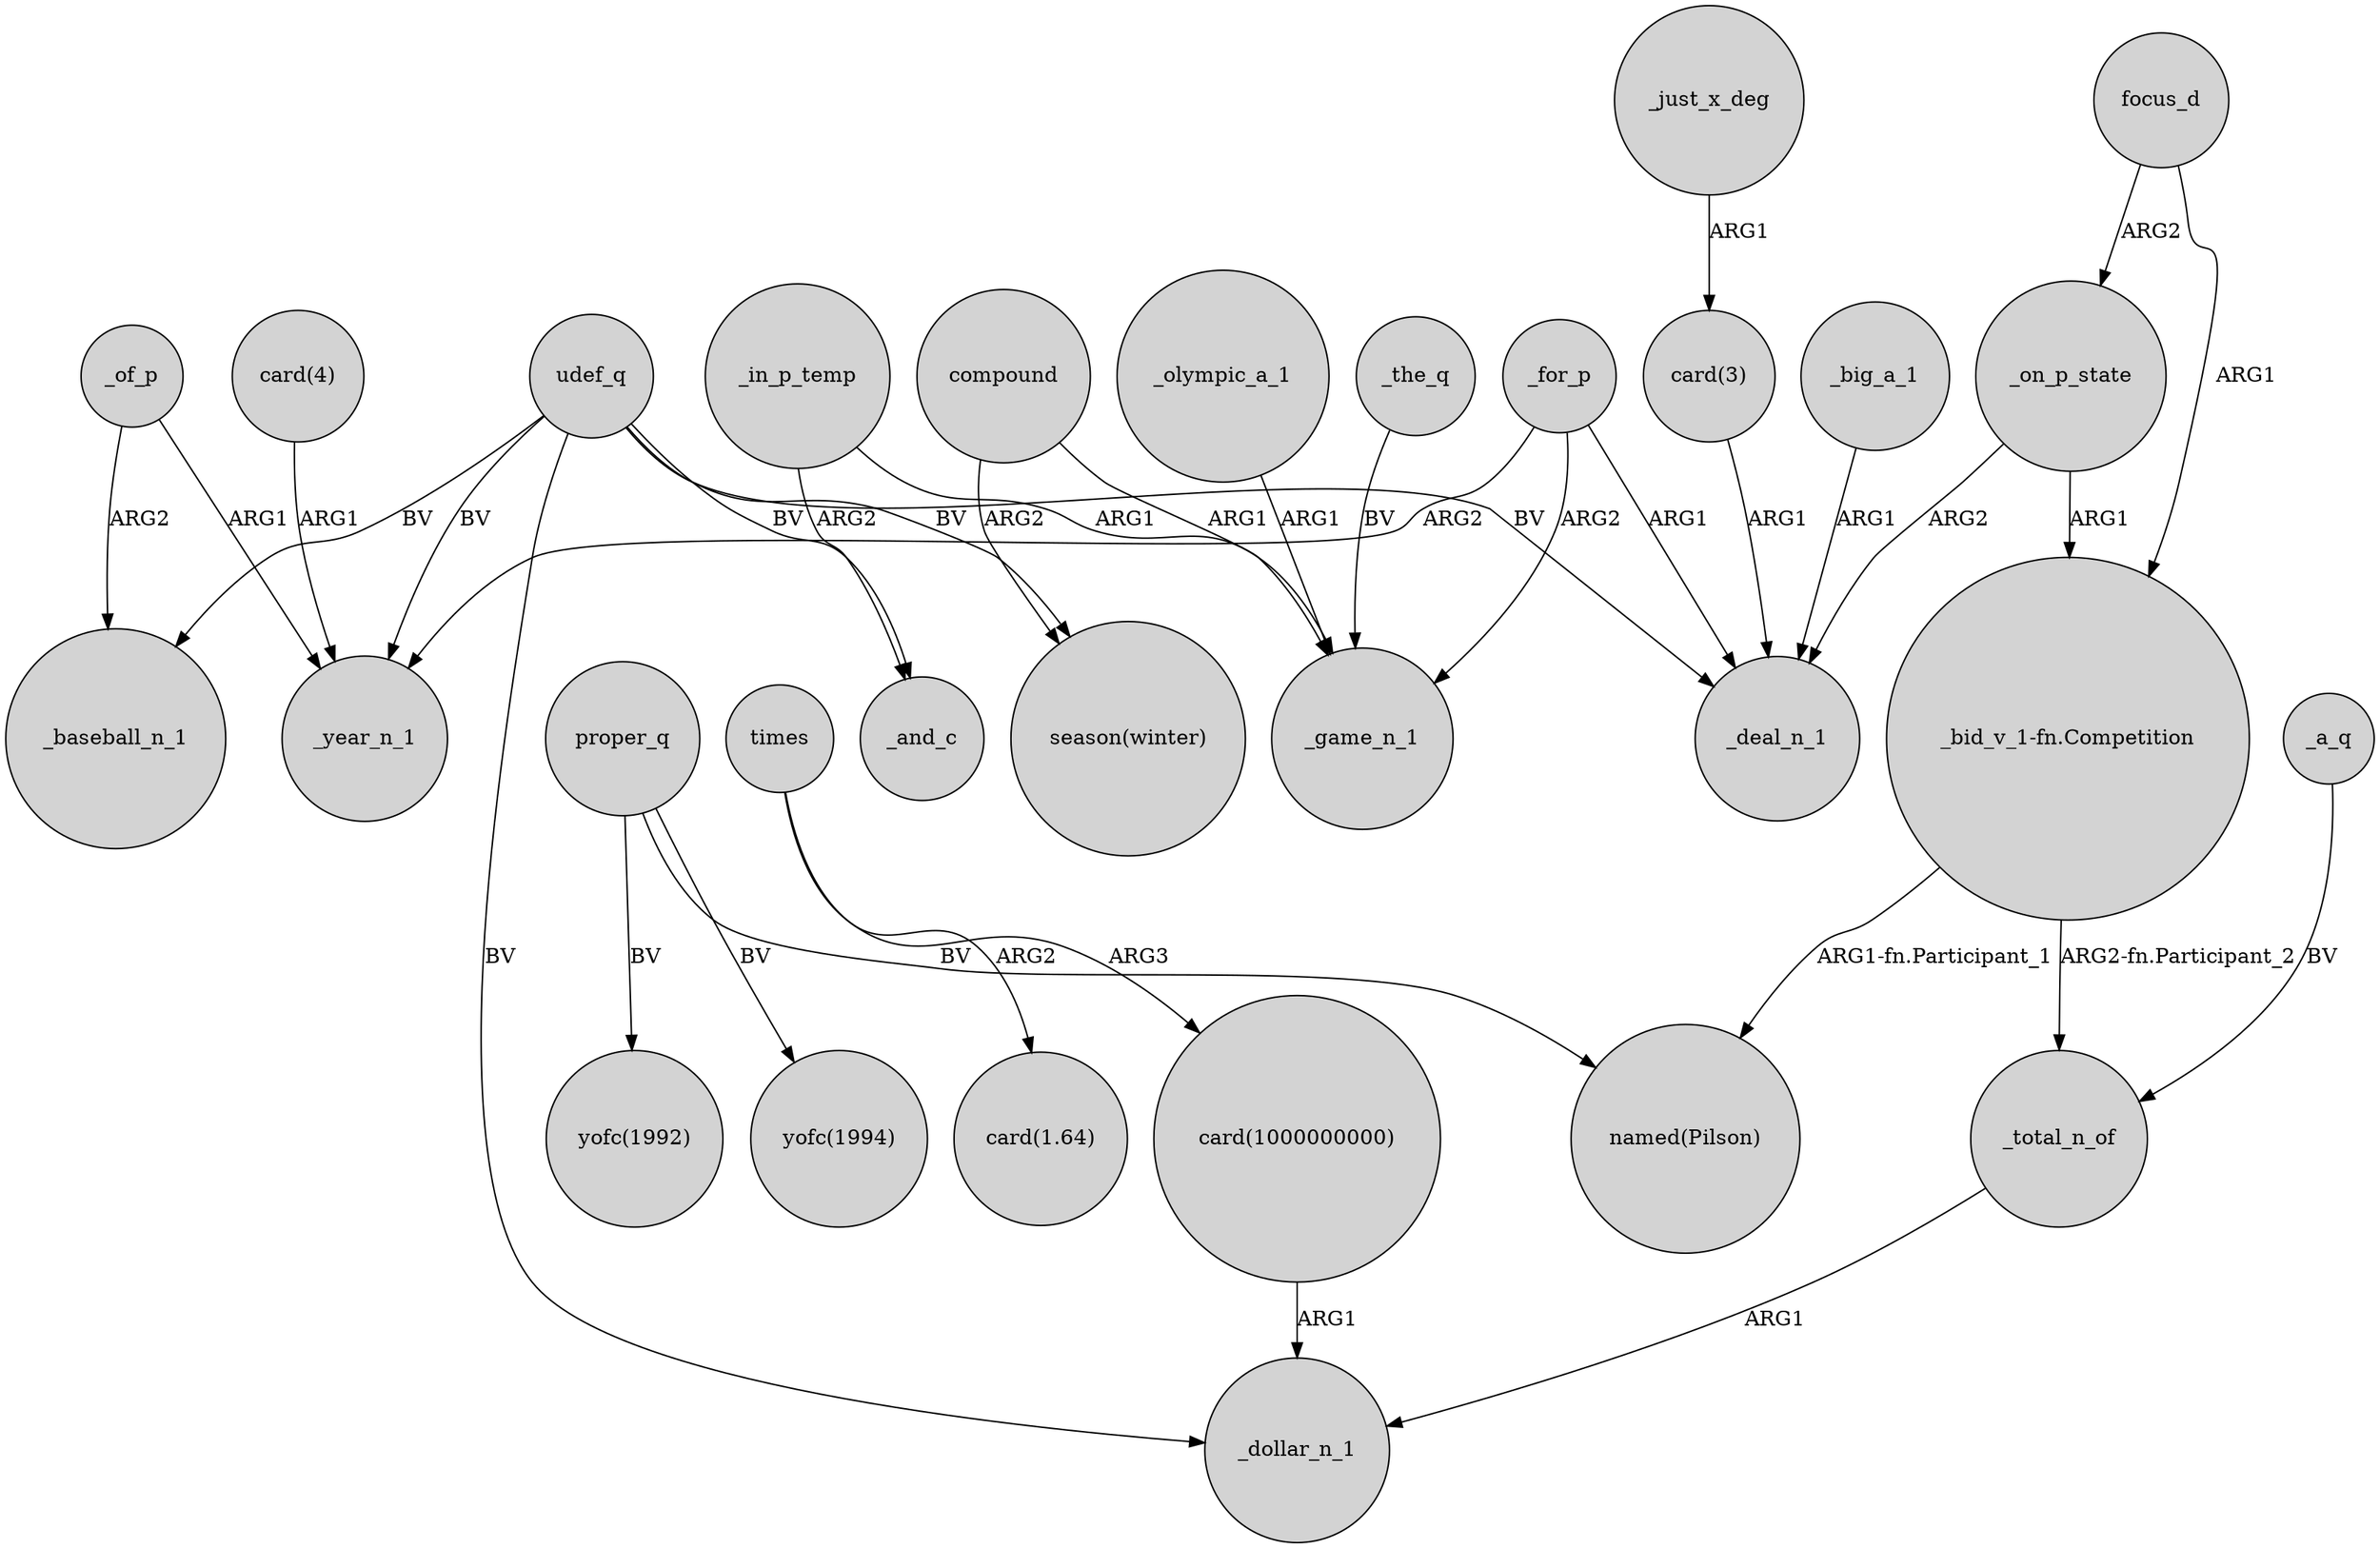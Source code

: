 digraph {
	node [shape=circle style=filled]
	_olympic_a_1 -> _game_n_1 [label=ARG1]
	"card(1000000000)" -> _dollar_n_1 [label=ARG1]
	_for_p -> _deal_n_1 [label=ARG1]
	_in_p_temp -> _game_n_1 [label=ARG1]
	proper_q -> "named(Pilson)" [label=BV]
	"_bid_v_1-fn.Competition" -> _total_n_of [label="ARG2-fn.Participant_2"]
	"card(4)" -> _year_n_1 [label=ARG1]
	_on_p_state -> _deal_n_1 [label=ARG2]
	_on_p_state -> "_bid_v_1-fn.Competition" [label=ARG1]
	udef_q -> _and_c [label=BV]
	times -> "card(1000000000)" [label=ARG3]
	focus_d -> _on_p_state [label=ARG2]
	compound -> "season(winter)" [label=ARG2]
	"card(3)" -> _deal_n_1 [label=ARG1]
	_big_a_1 -> _deal_n_1 [label=ARG1]
	_in_p_temp -> _and_c [label=ARG2]
	"_bid_v_1-fn.Competition" -> "named(Pilson)" [label="ARG1-fn.Participant_1"]
	_of_p -> _year_n_1 [label=ARG1]
	_a_q -> _total_n_of [label=BV]
	focus_d -> "_bid_v_1-fn.Competition" [label=ARG1]
	proper_q -> "yofc(1992)" [label=BV]
	_of_p -> _baseball_n_1 [label=ARG2]
	udef_q -> _dollar_n_1 [label=BV]
	udef_q -> _deal_n_1 [label=BV]
	udef_q -> _baseball_n_1 [label=BV]
	times -> "card(1.64)" [label=ARG2]
	compound -> _game_n_1 [label=ARG1]
	_total_n_of -> _dollar_n_1 [label=ARG1]
	_just_x_deg -> "card(3)" [label=ARG1]
	udef_q -> _year_n_1 [label=BV]
	_for_p -> _year_n_1 [label=ARG2]
	_the_q -> _game_n_1 [label=BV]
	udef_q -> "season(winter)" [label=BV]
	proper_q -> "yofc(1994)" [label=BV]
	_for_p -> _game_n_1 [label=ARG2]
}
